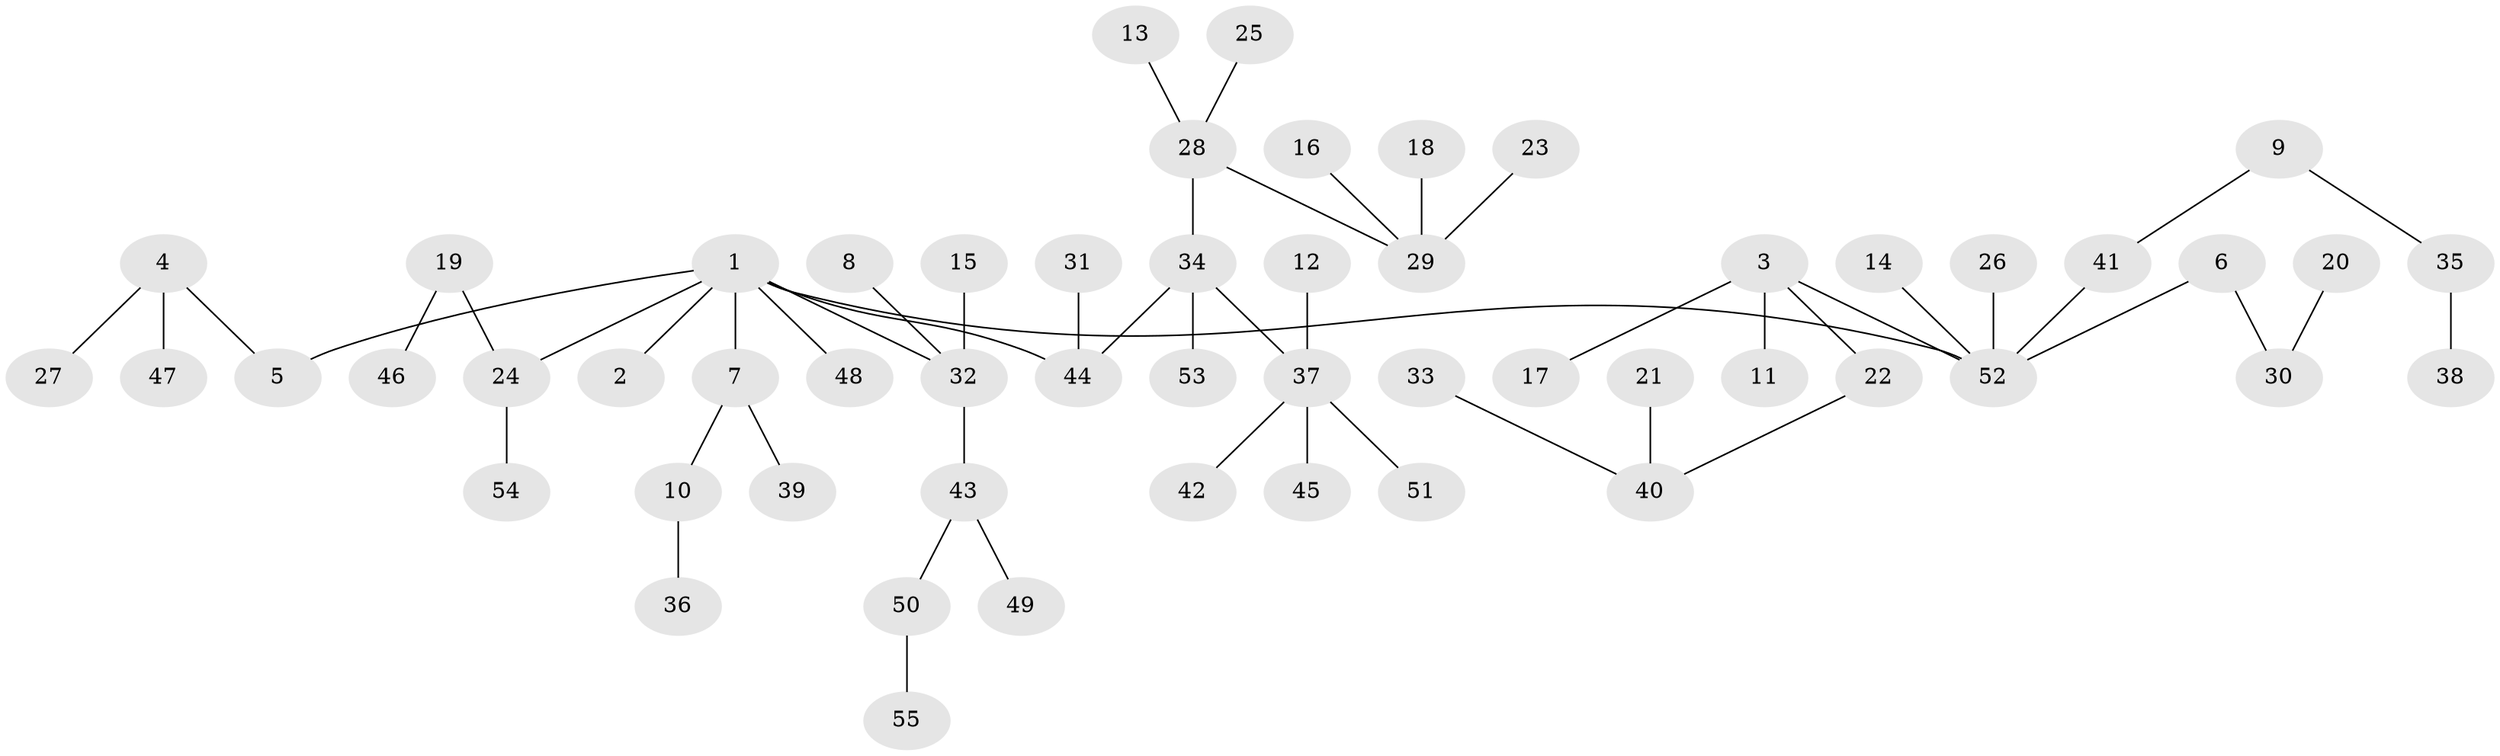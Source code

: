 // original degree distribution, {4: 0.04504504504504504, 6: 0.018018018018018018, 2: 0.23423423423423423, 1: 0.5045045045045045, 7: 0.018018018018018018, 3: 0.15315315315315314, 5: 0.02702702702702703}
// Generated by graph-tools (version 1.1) at 2025/26/03/09/25 03:26:31]
// undirected, 55 vertices, 54 edges
graph export_dot {
graph [start="1"]
  node [color=gray90,style=filled];
  1;
  2;
  3;
  4;
  5;
  6;
  7;
  8;
  9;
  10;
  11;
  12;
  13;
  14;
  15;
  16;
  17;
  18;
  19;
  20;
  21;
  22;
  23;
  24;
  25;
  26;
  27;
  28;
  29;
  30;
  31;
  32;
  33;
  34;
  35;
  36;
  37;
  38;
  39;
  40;
  41;
  42;
  43;
  44;
  45;
  46;
  47;
  48;
  49;
  50;
  51;
  52;
  53;
  54;
  55;
  1 -- 2 [weight=1.0];
  1 -- 5 [weight=1.0];
  1 -- 7 [weight=1.0];
  1 -- 24 [weight=1.0];
  1 -- 32 [weight=1.0];
  1 -- 44 [weight=1.0];
  1 -- 48 [weight=1.0];
  1 -- 52 [weight=1.0];
  3 -- 11 [weight=1.0];
  3 -- 17 [weight=1.0];
  3 -- 22 [weight=1.0];
  3 -- 52 [weight=1.0];
  4 -- 5 [weight=1.0];
  4 -- 27 [weight=1.0];
  4 -- 47 [weight=1.0];
  6 -- 30 [weight=1.0];
  6 -- 52 [weight=1.0];
  7 -- 10 [weight=1.0];
  7 -- 39 [weight=1.0];
  8 -- 32 [weight=1.0];
  9 -- 35 [weight=1.0];
  9 -- 41 [weight=1.0];
  10 -- 36 [weight=1.0];
  12 -- 37 [weight=1.0];
  13 -- 28 [weight=1.0];
  14 -- 52 [weight=1.0];
  15 -- 32 [weight=1.0];
  16 -- 29 [weight=1.0];
  18 -- 29 [weight=1.0];
  19 -- 24 [weight=1.0];
  19 -- 46 [weight=1.0];
  20 -- 30 [weight=1.0];
  21 -- 40 [weight=1.0];
  22 -- 40 [weight=1.0];
  23 -- 29 [weight=1.0];
  24 -- 54 [weight=1.0];
  25 -- 28 [weight=1.0];
  26 -- 52 [weight=1.0];
  28 -- 29 [weight=1.0];
  28 -- 34 [weight=1.0];
  31 -- 44 [weight=1.0];
  32 -- 43 [weight=1.0];
  33 -- 40 [weight=1.0];
  34 -- 37 [weight=1.0];
  34 -- 44 [weight=1.0];
  34 -- 53 [weight=1.0];
  35 -- 38 [weight=1.0];
  37 -- 42 [weight=1.0];
  37 -- 45 [weight=1.0];
  37 -- 51 [weight=1.0];
  41 -- 52 [weight=1.0];
  43 -- 49 [weight=1.0];
  43 -- 50 [weight=1.0];
  50 -- 55 [weight=1.0];
}
